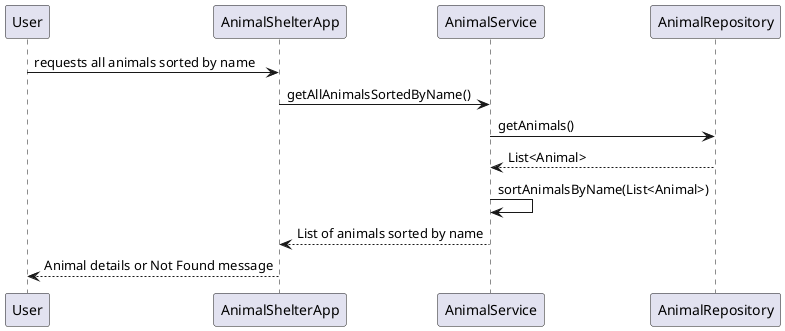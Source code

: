 @startuml

User -> AnimalShelterApp : requests all animals sorted by name
AnimalShelterApp -> AnimalService : getAllAnimalsSortedByName()
AnimalService -> AnimalRepository : getAnimals()
AnimalService <-- AnimalRepository : List<Animal>
AnimalService -> AnimalService : sortAnimalsByName(List<Animal>)
AnimalShelterApp <-- AnimalService : List of animals sorted by name
User <-- AnimalShelterApp : Animal details or Not Found message

@enduml
